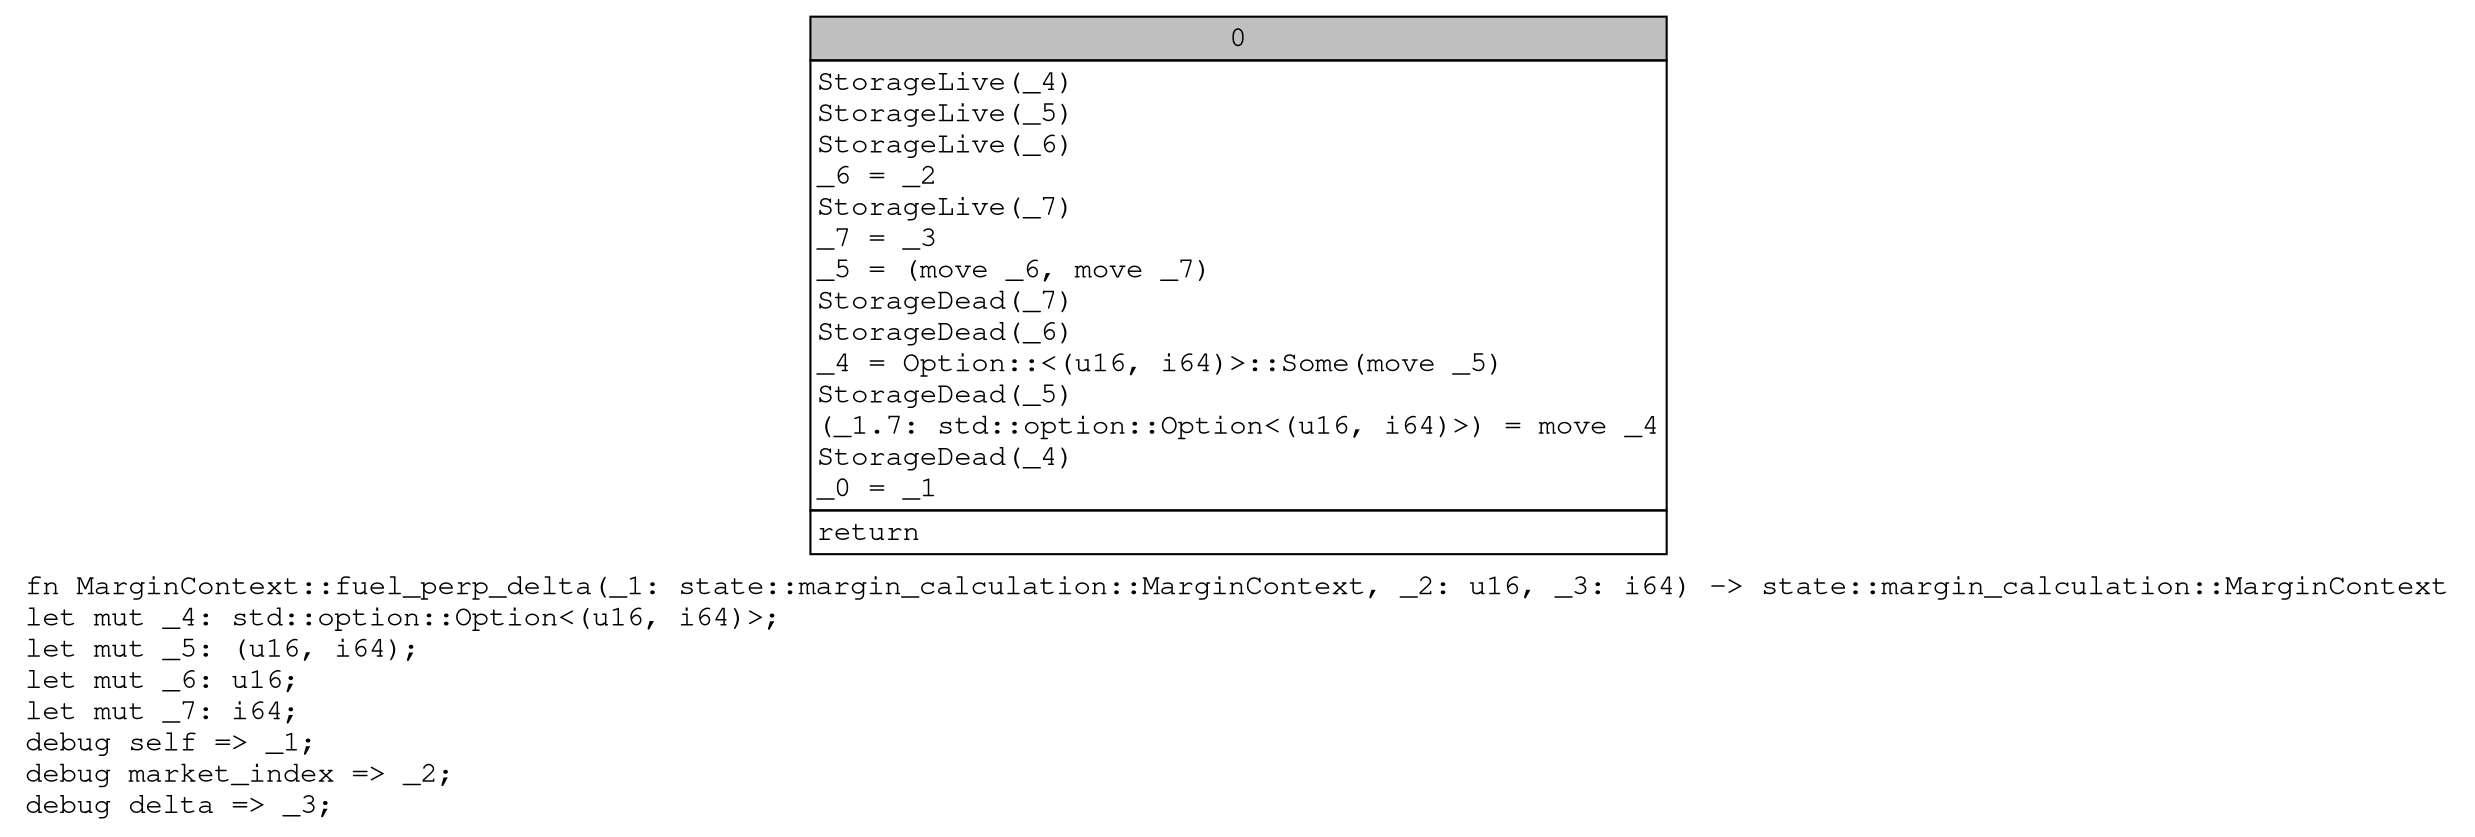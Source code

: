 digraph Mir_0_3428 {
    graph [fontname="Courier, monospace"];
    node [fontname="Courier, monospace"];
    edge [fontname="Courier, monospace"];
    label=<fn MarginContext::fuel_perp_delta(_1: state::margin_calculation::MarginContext, _2: u16, _3: i64) -&gt; state::margin_calculation::MarginContext<br align="left"/>let mut _4: std::option::Option&lt;(u16, i64)&gt;;<br align="left"/>let mut _5: (u16, i64);<br align="left"/>let mut _6: u16;<br align="left"/>let mut _7: i64;<br align="left"/>debug self =&gt; _1;<br align="left"/>debug market_index =&gt; _2;<br align="left"/>debug delta =&gt; _3;<br align="left"/>>;
    bb0__0_3428 [shape="none", label=<<table border="0" cellborder="1" cellspacing="0"><tr><td bgcolor="gray" align="center" colspan="1">0</td></tr><tr><td align="left" balign="left">StorageLive(_4)<br/>StorageLive(_5)<br/>StorageLive(_6)<br/>_6 = _2<br/>StorageLive(_7)<br/>_7 = _3<br/>_5 = (move _6, move _7)<br/>StorageDead(_7)<br/>StorageDead(_6)<br/>_4 = Option::&lt;(u16, i64)&gt;::Some(move _5)<br/>StorageDead(_5)<br/>(_1.7: std::option::Option&lt;(u16, i64)&gt;) = move _4<br/>StorageDead(_4)<br/>_0 = _1<br/></td></tr><tr><td align="left">return</td></tr></table>>];
}
